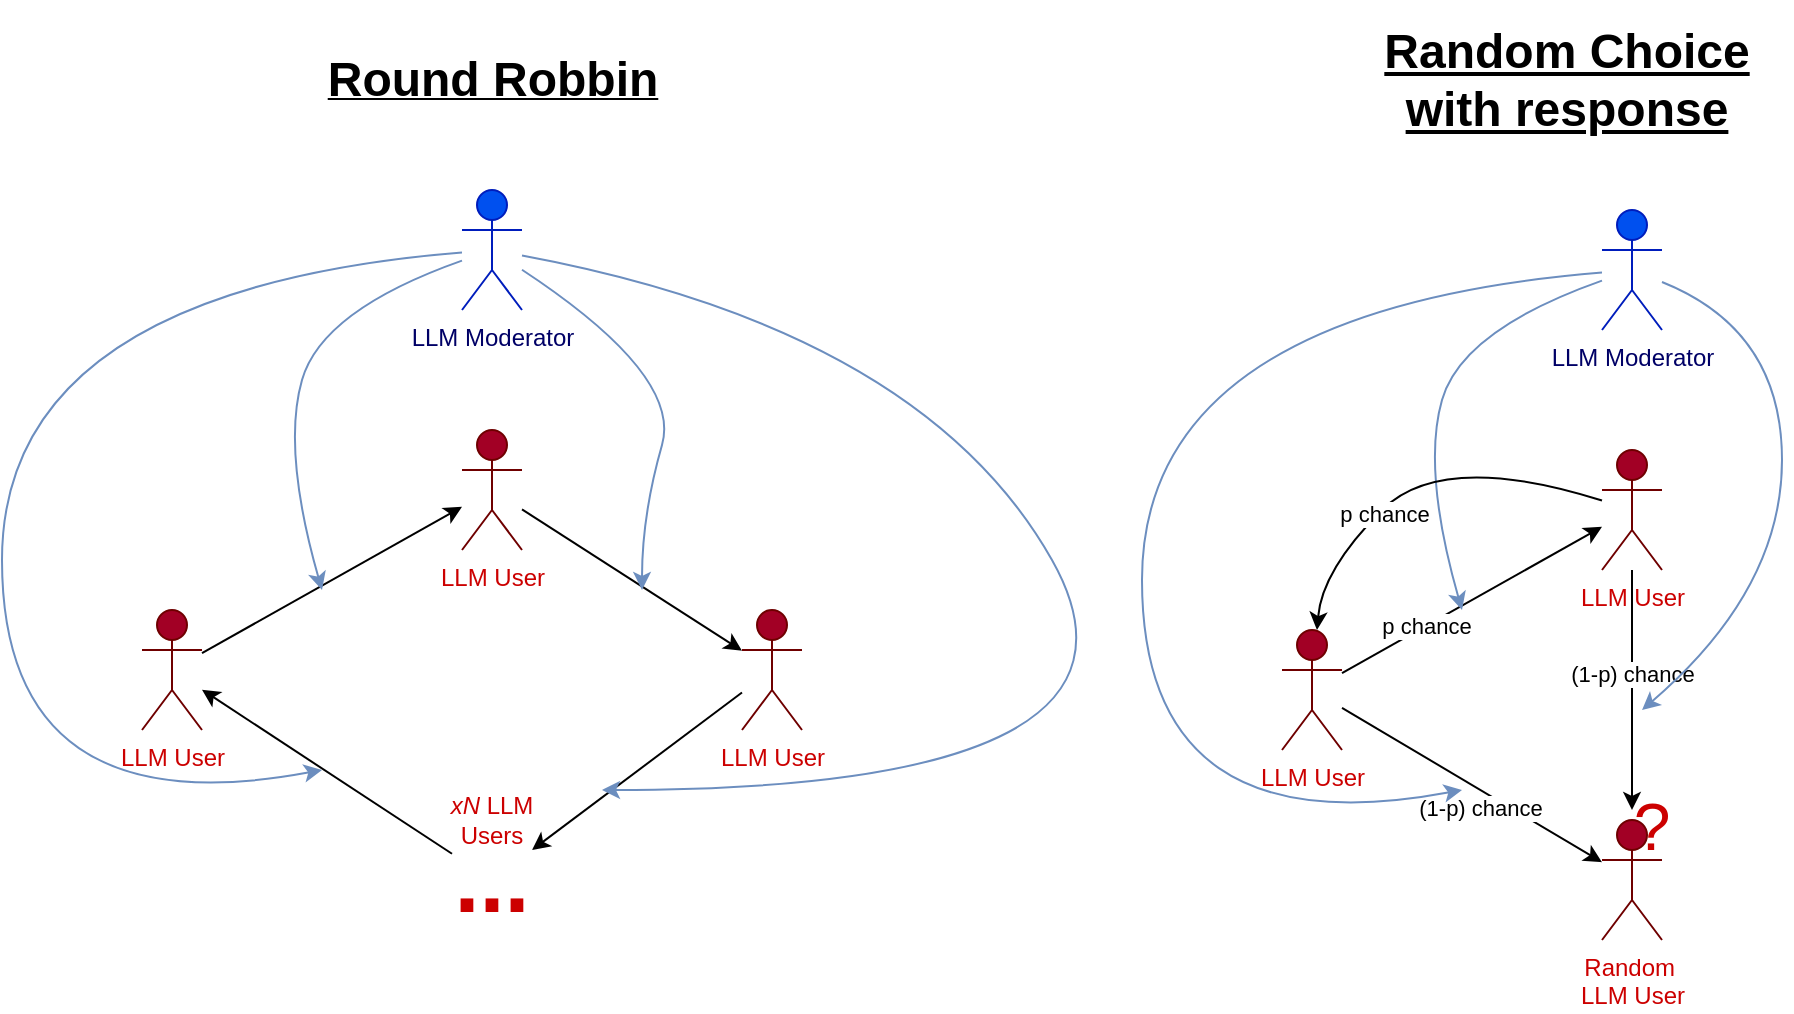 <mxfile version="24.7.17">
  <diagram name="Page-1" id="gg2J8W1I62cFZOVw_WUO">
    <mxGraphModel dx="1839" dy="566" grid="1" gridSize="10" guides="1" tooltips="1" connect="1" arrows="1" fold="1" page="1" pageScale="1" pageWidth="850" pageHeight="1100" math="0" shadow="0">
      <root>
        <mxCell id="0" />
        <mxCell id="1" parent="0" />
        <mxCell id="SXM753S00AvM5NpmY9E--2" value="&lt;font color=&quot;#cc0000&quot;&gt;LLM User&lt;/font&gt;" style="shape=umlActor;verticalLabelPosition=bottom;verticalAlign=top;html=1;outlineConnect=0;fillColor=#a20025;fontColor=#ffffff;strokeColor=#6F0000;" vertex="1" parent="1">
          <mxGeometry x="20" y="330" width="30" height="60" as="geometry" />
        </mxCell>
        <mxCell id="SXM753S00AvM5NpmY9E--3" value="&lt;font color=&quot;#000066&quot;&gt;LLM Moderator&lt;/font&gt;" style="shape=umlActor;verticalLabelPosition=bottom;verticalAlign=top;html=1;outlineConnect=0;fillColor=#0050ef;fontColor=#ffffff;strokeColor=#001DBC;" vertex="1" parent="1">
          <mxGeometry x="180" y="120" width="30" height="60" as="geometry" />
        </mxCell>
        <mxCell id="SXM753S00AvM5NpmY9E--4" value="&lt;font color=&quot;#cc0000&quot;&gt;LLM User&lt;/font&gt;" style="shape=umlActor;verticalLabelPosition=bottom;verticalAlign=top;html=1;outlineConnect=0;fillColor=#a20025;fontColor=#ffffff;strokeColor=#6F0000;" vertex="1" parent="1">
          <mxGeometry x="180" y="240" width="30" height="60" as="geometry" />
        </mxCell>
        <mxCell id="SXM753S00AvM5NpmY9E--5" value="&lt;font color=&quot;#cc0000&quot;&gt;LLM User&lt;/font&gt;" style="shape=umlActor;verticalLabelPosition=bottom;verticalAlign=top;html=1;outlineConnect=0;fillColor=#a20025;fontColor=#ffffff;strokeColor=#6F0000;" vertex="1" parent="1">
          <mxGeometry x="320" y="330" width="30" height="60" as="geometry" />
        </mxCell>
        <mxCell id="SXM753S00AvM5NpmY9E--8" value="&lt;font color=&quot;#cc0000&quot; style=&quot;font-size: 45px;&quot;&gt;&lt;b&gt;...&lt;/b&gt;&lt;/font&gt;" style="text;html=1;align=center;verticalAlign=middle;whiteSpace=wrap;rounded=0;" vertex="1" parent="1">
          <mxGeometry x="175" y="450" width="40" height="30" as="geometry" />
        </mxCell>
        <mxCell id="SXM753S00AvM5NpmY9E--11" value="" style="endArrow=classic;html=1;rounded=0;" edge="1" parent="1" source="SXM753S00AvM5NpmY9E--2" target="SXM753S00AvM5NpmY9E--4">
          <mxGeometry width="50" height="50" relative="1" as="geometry">
            <mxPoint x="400" y="450" as="sourcePoint" />
            <mxPoint x="450" y="400" as="targetPoint" />
          </mxGeometry>
        </mxCell>
        <mxCell id="SXM753S00AvM5NpmY9E--12" value="" style="endArrow=classic;html=1;rounded=0;" edge="1" parent="1" source="SXM753S00AvM5NpmY9E--4" target="SXM753S00AvM5NpmY9E--5">
          <mxGeometry width="50" height="50" relative="1" as="geometry">
            <mxPoint x="250" y="510" as="sourcePoint" />
            <mxPoint x="190" y="288" as="targetPoint" />
          </mxGeometry>
        </mxCell>
        <mxCell id="SXM753S00AvM5NpmY9E--13" value="" style="endArrow=classic;html=1;rounded=0;" edge="1" parent="1" source="SXM753S00AvM5NpmY9E--5" target="SXM753S00AvM5NpmY9E--8">
          <mxGeometry width="50" height="50" relative="1" as="geometry">
            <mxPoint x="70" y="372" as="sourcePoint" />
            <mxPoint x="200" y="298" as="targetPoint" />
          </mxGeometry>
        </mxCell>
        <mxCell id="SXM753S00AvM5NpmY9E--14" value="" style="endArrow=classic;html=1;rounded=0;" edge="1" parent="1" source="SXM753S00AvM5NpmY9E--8" target="SXM753S00AvM5NpmY9E--2">
          <mxGeometry width="50" height="50" relative="1" as="geometry">
            <mxPoint x="330" y="381" as="sourcePoint" />
            <mxPoint x="225" y="460" as="targetPoint" />
          </mxGeometry>
        </mxCell>
        <mxCell id="SXM753S00AvM5NpmY9E--15" value="" style="curved=1;endArrow=classic;html=1;rounded=0;fillColor=#dae8fc;strokeColor=#6c8ebf;" edge="1" parent="1" source="SXM753S00AvM5NpmY9E--3">
          <mxGeometry width="50" height="50" relative="1" as="geometry">
            <mxPoint x="310" y="370" as="sourcePoint" />
            <mxPoint x="110" y="320" as="targetPoint" />
            <Array as="points">
              <mxPoint x="110" y="180" />
              <mxPoint x="90" y="250" />
            </Array>
          </mxGeometry>
        </mxCell>
        <mxCell id="SXM753S00AvM5NpmY9E--16" value="" style="curved=1;endArrow=classic;html=1;rounded=0;fillColor=#dae8fc;strokeColor=#6c8ebf;" edge="1" parent="1" source="SXM753S00AvM5NpmY9E--3">
          <mxGeometry width="50" height="50" relative="1" as="geometry">
            <mxPoint x="360" y="187.5" as="sourcePoint" />
            <mxPoint x="270" y="320" as="targetPoint" />
            <Array as="points">
              <mxPoint x="290" y="212.5" />
              <mxPoint x="270" y="282.5" />
            </Array>
          </mxGeometry>
        </mxCell>
        <mxCell id="SXM753S00AvM5NpmY9E--17" value="" style="curved=1;endArrow=classic;html=1;rounded=0;fillColor=#dae8fc;strokeColor=#6c8ebf;" edge="1" parent="1" source="SXM753S00AvM5NpmY9E--3">
          <mxGeometry width="50" height="50" relative="1" as="geometry">
            <mxPoint x="200" y="175" as="sourcePoint" />
            <mxPoint x="250" y="420" as="targetPoint" />
            <Array as="points">
              <mxPoint x="410" y="190" />
              <mxPoint x="540" y="420" />
            </Array>
          </mxGeometry>
        </mxCell>
        <mxCell id="SXM753S00AvM5NpmY9E--18" value="" style="curved=1;endArrow=classic;html=1;rounded=0;fillColor=#dae8fc;strokeColor=#6c8ebf;" edge="1" parent="1" source="SXM753S00AvM5NpmY9E--3">
          <mxGeometry width="50" height="50" relative="1" as="geometry">
            <mxPoint x="210" y="185" as="sourcePoint" />
            <mxPoint x="110" y="410" as="targetPoint" />
            <Array as="points">
              <mxPoint x="-50" y="170" />
              <mxPoint x="-50" y="440" />
            </Array>
          </mxGeometry>
        </mxCell>
        <mxCell id="SXM753S00AvM5NpmY9E--19" value="&lt;font color=&quot;#cc0000&quot;&gt;&lt;i&gt;xN&lt;/i&gt; LLM Users&lt;/font&gt;" style="text;html=1;align=center;verticalAlign=middle;whiteSpace=wrap;rounded=0;" vertex="1" parent="1">
          <mxGeometry x="165" y="420" width="60" height="30" as="geometry" />
        </mxCell>
        <mxCell id="SXM753S00AvM5NpmY9E--20" value="&lt;font color=&quot;#cc0000&quot;&gt;LLM User&lt;/font&gt;" style="shape=umlActor;verticalLabelPosition=bottom;verticalAlign=top;html=1;outlineConnect=0;fillColor=#a20025;fontColor=#ffffff;strokeColor=#6F0000;" vertex="1" parent="1">
          <mxGeometry x="590" y="340" width="30" height="60" as="geometry" />
        </mxCell>
        <mxCell id="SXM753S00AvM5NpmY9E--21" value="&lt;font color=&quot;#000066&quot;&gt;LLM Moderator&lt;/font&gt;" style="shape=umlActor;verticalLabelPosition=bottom;verticalAlign=top;html=1;outlineConnect=0;fillColor=#0050ef;fontColor=#ffffff;strokeColor=#001DBC;" vertex="1" parent="1">
          <mxGeometry x="750" y="130" width="30" height="60" as="geometry" />
        </mxCell>
        <mxCell id="SXM753S00AvM5NpmY9E--22" value="&lt;font color=&quot;#cc0000&quot;&gt;LLM User&lt;/font&gt;" style="shape=umlActor;verticalLabelPosition=bottom;verticalAlign=top;html=1;outlineConnect=0;fillColor=#a20025;fontColor=#ffffff;strokeColor=#6F0000;" vertex="1" parent="1">
          <mxGeometry x="750" y="250" width="30" height="60" as="geometry" />
        </mxCell>
        <mxCell id="SXM753S00AvM5NpmY9E--25" value="" style="endArrow=classic;html=1;rounded=0;" edge="1" parent="1" source="SXM753S00AvM5NpmY9E--20" target="SXM753S00AvM5NpmY9E--22">
          <mxGeometry width="50" height="50" relative="1" as="geometry">
            <mxPoint x="970" y="460" as="sourcePoint" />
            <mxPoint x="1020" y="410" as="targetPoint" />
          </mxGeometry>
        </mxCell>
        <mxCell id="SXM753S00AvM5NpmY9E--44" value="p chance" style="edgeLabel;html=1;align=center;verticalAlign=middle;resizable=0;points=[];" vertex="1" connectable="0" parent="SXM753S00AvM5NpmY9E--25">
          <mxGeometry x="-0.359" relative="1" as="geometry">
            <mxPoint as="offset" />
          </mxGeometry>
        </mxCell>
        <mxCell id="SXM753S00AvM5NpmY9E--27" value="" style="endArrow=classic;html=1;rounded=0;" edge="1" parent="1" source="SXM753S00AvM5NpmY9E--22">
          <mxGeometry width="50" height="50" relative="1" as="geometry">
            <mxPoint x="890" y="381.25" as="sourcePoint" />
            <mxPoint x="765" y="430" as="targetPoint" />
          </mxGeometry>
        </mxCell>
        <mxCell id="SXM753S00AvM5NpmY9E--41" value="(1-p) chance" style="edgeLabel;html=1;align=center;verticalAlign=middle;resizable=0;points=[];" vertex="1" connectable="0" parent="SXM753S00AvM5NpmY9E--27">
          <mxGeometry x="-0.145" relative="1" as="geometry">
            <mxPoint as="offset" />
          </mxGeometry>
        </mxCell>
        <mxCell id="SXM753S00AvM5NpmY9E--28" value="" style="endArrow=classic;html=1;rounded=0;" edge="1" parent="1" source="SXM753S00AvM5NpmY9E--20" target="SXM753S00AvM5NpmY9E--42">
          <mxGeometry width="50" height="50" relative="1" as="geometry">
            <mxPoint x="745" y="461.875" as="sourcePoint" />
            <mxPoint x="640" y="490" as="targetPoint" />
          </mxGeometry>
        </mxCell>
        <mxCell id="SXM753S00AvM5NpmY9E--43" value="(1-p) chance" style="edgeLabel;html=1;align=center;verticalAlign=middle;resizable=0;points=[];" vertex="1" connectable="0" parent="SXM753S00AvM5NpmY9E--28">
          <mxGeometry x="0.379" y="-1" relative="1" as="geometry">
            <mxPoint x="-20" y="-4" as="offset" />
          </mxGeometry>
        </mxCell>
        <mxCell id="SXM753S00AvM5NpmY9E--29" value="" style="curved=1;endArrow=classic;html=1;rounded=0;fillColor=#dae8fc;strokeColor=#6c8ebf;" edge="1" parent="1" source="SXM753S00AvM5NpmY9E--21">
          <mxGeometry width="50" height="50" relative="1" as="geometry">
            <mxPoint x="880" y="380" as="sourcePoint" />
            <mxPoint x="680" y="330" as="targetPoint" />
            <Array as="points">
              <mxPoint x="680" y="190" />
              <mxPoint x="660" y="260" />
            </Array>
          </mxGeometry>
        </mxCell>
        <mxCell id="SXM753S00AvM5NpmY9E--32" value="" style="curved=1;endArrow=classic;html=1;rounded=0;fillColor=#dae8fc;strokeColor=#6c8ebf;" edge="1" parent="1" source="SXM753S00AvM5NpmY9E--21">
          <mxGeometry width="50" height="50" relative="1" as="geometry">
            <mxPoint x="780" y="195" as="sourcePoint" />
            <mxPoint x="680" y="420" as="targetPoint" />
            <Array as="points">
              <mxPoint x="520" y="180" />
              <mxPoint x="520" y="450" />
            </Array>
          </mxGeometry>
        </mxCell>
        <mxCell id="SXM753S00AvM5NpmY9E--35" value="" style="curved=1;endArrow=classic;html=1;rounded=0;" edge="1" parent="1" source="SXM753S00AvM5NpmY9E--22" target="SXM753S00AvM5NpmY9E--20">
          <mxGeometry width="50" height="50" relative="1" as="geometry">
            <mxPoint x="740" y="370" as="sourcePoint" />
            <mxPoint x="790" y="320" as="targetPoint" />
            <Array as="points">
              <mxPoint x="670" y="250" />
              <mxPoint x="610" y="310" />
            </Array>
          </mxGeometry>
        </mxCell>
        <mxCell id="SXM753S00AvM5NpmY9E--36" value="p chance" style="edgeLabel;html=1;align=center;verticalAlign=middle;resizable=0;points=[];" vertex="1" connectable="0" parent="SXM753S00AvM5NpmY9E--35">
          <mxGeometry x="0.278" y="2" relative="1" as="geometry">
            <mxPoint as="offset" />
          </mxGeometry>
        </mxCell>
        <mxCell id="SXM753S00AvM5NpmY9E--42" value="&lt;font color=&quot;#cc0000&quot;&gt;Random&amp;nbsp;&lt;/font&gt;&lt;div&gt;&lt;font color=&quot;#cc0000&quot;&gt;LLM User&lt;/font&gt;&lt;/div&gt;" style="shape=umlActor;verticalLabelPosition=bottom;verticalAlign=top;html=1;outlineConnect=0;fillColor=#a20025;fontColor=#ffffff;strokeColor=#6F0000;" vertex="1" parent="1">
          <mxGeometry x="750" y="435" width="30" height="60" as="geometry" />
        </mxCell>
        <mxCell id="SXM753S00AvM5NpmY9E--45" value="" style="curved=1;endArrow=classic;html=1;rounded=0;fillColor=#dae8fc;strokeColor=#6c8ebf;" edge="1" parent="1" source="SXM753S00AvM5NpmY9E--21">
          <mxGeometry width="50" height="50" relative="1" as="geometry">
            <mxPoint x="760" y="175" as="sourcePoint" />
            <mxPoint x="770" y="380" as="targetPoint" />
            <Array as="points">
              <mxPoint x="840" y="190" />
              <mxPoint x="840" y="320" />
            </Array>
          </mxGeometry>
        </mxCell>
        <mxCell id="SXM753S00AvM5NpmY9E--46" value="&lt;font style=&quot;font-size: 33px;&quot; color=&quot;#cc0000&quot;&gt;?&lt;/font&gt;" style="text;html=1;align=center;verticalAlign=middle;whiteSpace=wrap;rounded=0;" vertex="1" parent="1">
          <mxGeometry x="760" y="420" width="30" height="35" as="geometry" />
        </mxCell>
        <mxCell id="SXM753S00AvM5NpmY9E--47" value="&lt;b&gt;&lt;u&gt;&lt;font style=&quot;font-size: 24px;&quot;&gt;Round Robbin&lt;/font&gt;&lt;/u&gt;&lt;/b&gt;" style="text;html=1;align=center;verticalAlign=middle;whiteSpace=wrap;rounded=0;" vertex="1" parent="1">
          <mxGeometry x="102.5" y="50" width="185" height="30" as="geometry" />
        </mxCell>
        <mxCell id="SXM753S00AvM5NpmY9E--48" value="&lt;span style=&quot;font-size: 24px;&quot;&gt;&lt;b&gt;&lt;u&gt;Random Choice&lt;/u&gt;&lt;/b&gt;&lt;/span&gt;&lt;div&gt;&lt;span style=&quot;font-size: 24px;&quot;&gt;&lt;b&gt;&lt;u&gt;with response&lt;/u&gt;&lt;/b&gt;&lt;/span&gt;&lt;/div&gt;" style="text;html=1;align=center;verticalAlign=middle;whiteSpace=wrap;rounded=0;" vertex="1" parent="1">
          <mxGeometry x="620" y="25" width="225" height="80" as="geometry" />
        </mxCell>
      </root>
    </mxGraphModel>
  </diagram>
</mxfile>
